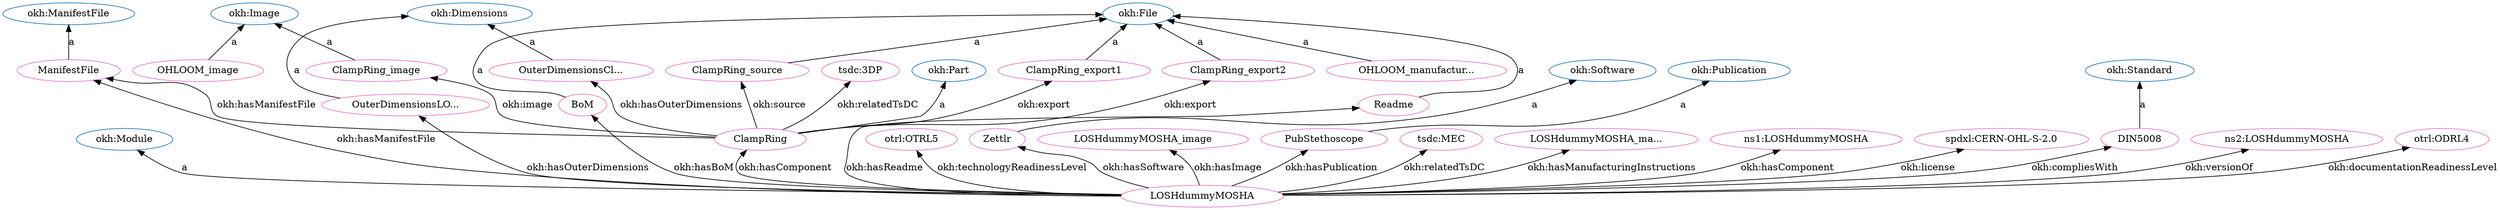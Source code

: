 digraph G {
  rankdir=BT
  node[height=.3]
"https://w3id.org/oseg/ont/okh#Module" [fillcolor="#1f77b4" color="#1f77b4" label="okh:Module"]
"https://w3id.org/oseg/ont/okh#ManifestFile" [fillcolor="#1f77b4" color="#1f77b4" label="okh:ManifestFile"]
"https://w3id.org/oseg/ont/okh#File" [fillcolor="#1f77b4" color="#1f77b4" label="okh:File"]
"https://w3id.org/oseg/ont/okh#Part" [fillcolor="#1f77b4" color="#1f77b4" label="okh:Part"]
"https://w3id.org/oseg/ont/okh#Image" [fillcolor="#1f77b4" color="#1f77b4" label="okh:Image"]
"https://w3id.org/oseg/ont/okh#Software" [fillcolor="#1f77b4" color="#1f77b4" label="okh:Software"]
"https://w3id.org/oseg/ont/okh#Publication" [fillcolor="#1f77b4" color="#1f77b4" label="okh:Publication"]
"https://w3id.org/oseg/ont/okh#Standard" [fillcolor="#1f77b4" color="#1f77b4" label="okh:Standard"]
"https://w3id.org/oseg/ont/okh#Dimensions" [fillcolor="#1f77b4" color="#1f77b4" label="okh:Dimensions"]
"https://github.com/iop-alliance/OpenKnowHow/raw/master/res/sample_data/okh-sample-LOSH-Dummy-A.ttl#ClampRing" [fillcolor="#e377c2" color="#e377c2" label="ClampRing"]
"https://github.com/iop-alliance/OpenKnowHow/raw/master/res/sample_data/okh-sample-LOSH-Dummy-A.ttl#ClampRing_image" [fillcolor="#e377c2" color="#e377c2" label="ClampRing_image"]
"https://github.com/iop-alliance/OpenKnowHow/raw/master/res/sample_data/okh-sample-LOSH-Dummy-A.ttl#OuterDimensionsClampRing" [fillcolor="#e377c2" color="#e377c2" label="OuterDimensionsCl..."]
"https://w3id.org/oseg/ont/otrl#OTRL5" [fillcolor="#e377c2" color="#e377c2" label="otrl:OTRL5"]
"https://github.com/iop-alliance/OpenKnowHow/raw/master/res/sample_data/okh-sample-LOSH-Dummy-A.ttl#Zettlr" [fillcolor="#e377c2" color="#e377c2" label="Zettlr"]
"https://github.com/iop-alliance/OpenKnowHow/raw/master/res/sample_data/okh-sample-LOSH-Dummy-A.ttl#OHLOOM_manufacturingInstructions" [fillcolor="#e377c2" color="#e377c2" label="OHLOOM_manufactur..."]
"https://github.com/iop-alliance/OpenKnowHow/raw/master/res/sample_data/okh-sample-LOSH-Dummy-A.ttl#LOSHdummyMOSHA_image" [fillcolor="#e377c2" color="#e377c2" label="LOSHdummyMOSHA_image"]
"https://github.com/iop-alliance/OpenKnowHow/raw/master/res/sample_data/okh-sample-LOSH-Dummy-A.ttl#BoM" [fillcolor="#e377c2" color="#e377c2" label="BoM"]
"https://github.com/iop-alliance/OpenKnowHow/raw/master/res/sample_data/okh-sample-LOSH-Dummy-A.ttl#PubStethoscope" [fillcolor="#e377c2" color="#e377c2" label="PubStethoscope"]
"https://w3id.org/oseg/ont/tsdc/core#MEC" [fillcolor="#e377c2" color="#e377c2" label="tsdc:MEC"]
"https://w3id.org/oseg/ont/tsdc/core#3DP" [fillcolor="#e377c2" color="#e377c2" label="tsdc:3DP"]
"https://github.com/iop-alliance/OpenKnowHow/raw/master/res/sample_data/okh-sample-LOSH-Dummy-A.ttl#LOSHdummyMOSHA_manufacturingInstructions" [fillcolor="#e377c2" color="#e377c2" label="LOSHdummyMOSHA_ma..."]
"https://github.com/OPEN-NEXT/1.0.0/LOSH-dummy-MOSH-B#LOSHdummyMOSHA" [fillcolor="#e377c2" color="#e377c2" label="ns1:LOSHdummyMOSHA"]
"https://github.com/iop-alliance/OpenKnowHow/raw/master/res/sample_data/okh-sample-LOSH-Dummy-A.ttl#ClampRing_export1" [fillcolor="#e377c2" color="#e377c2" label="ClampRing_export1"]
"https://github.com/iop-alliance/OpenKnowHow/raw/master/res/sample_data/okh-sample-LOSH-Dummy-A.ttl#ClampRing_export2" [fillcolor="#e377c2" color="#e377c2" label="ClampRing_export2"]
"https://spdx.org/licenses/CERN-OHL-S-2.0" [fillcolor="#e377c2" color="#e377c2" label="spdxl:CERN-OHL-S-2.0"]
"https://github.com/iop-alliance/OpenKnowHow/raw/master/res/sample_data/okh-sample-LOSH-Dummy-A.ttl#Readme" [fillcolor="#e377c2" color="#e377c2" label="Readme"]
"https://github.com/iop-alliance/OpenKnowHow/raw/master/res/sample_data/okh-sample-LOSH-Dummy-A.ttl#OuterDimensionsLOSHdummyMOSHA" [fillcolor="#e377c2" color="#e377c2" label="OuterDimensionsLO..."]
"https://github.com/iop-alliance/OpenKnowHow/raw/master/res/sample_data/okh-sample-LOSH-Dummy-A.ttl#DIN5008" [fillcolor="#e377c2" color="#e377c2" label="DIN5008"]
"https://github.com/OPEN-NEXT/LOSH-dummy-MOSH-A#LOSHdummyMOSHA" [fillcolor="#e377c2" color="#e377c2" label="ns2:LOSHdummyMOSHA"]
"https://github.com/iop-alliance/OpenKnowHow/raw/master/res/sample_data/okh-sample-LOSH-Dummy-A.ttl#ClampRing_source" [fillcolor="#e377c2" color="#e377c2" label="ClampRing_source"]
"https://github.com/iop-alliance/OpenKnowHow/raw/master/res/sample_data/okh-sample-LOSH-Dummy-A.ttl#ManifestFile" [fillcolor="#e377c2" color="#e377c2" label="ManifestFile"]
"https://github.com/iop-alliance/OpenKnowHow/raw/master/res/sample_data/okh-sample-LOSH-Dummy-A.ttl#LOSHdummyMOSHA" [fillcolor="#e377c2" color="#e377c2" label="LOSHdummyMOSHA"]
"https://w3id.org/oseg/ont/otrl#ODRL4" [fillcolor="#e377c2" color="#e377c2" label="otrl:ODRL4"]
"https://github.com/iop-alliance/OpenKnowHow/raw/master/res/sample_data/okh-sample-LOSH-Dummy-A.ttl#OHLOOM_image" [fillcolor="#e377c2" color="#e377c2" label="OHLOOM_image"]
  "https://github.com/iop-alliance/OpenKnowHow/raw/master/res/sample_data/okh-sample-LOSH-Dummy-A.ttl#ClampRing" -> "https://w3id.org/oseg/ont/okh#Part" [label="a"]
  "https://github.com/iop-alliance/OpenKnowHow/raw/master/res/sample_data/okh-sample-LOSH-Dummy-A.ttl#ClampRing_image" -> "https://w3id.org/oseg/ont/okh#Image" [label="a"]
  "https://github.com/iop-alliance/OpenKnowHow/raw/master/res/sample_data/okh-sample-LOSH-Dummy-A.ttl#LOSHdummyMOSHA" -> "https://github.com/iop-alliance/OpenKnowHow/raw/master/res/sample_data/okh-sample-LOSH-Dummy-A.ttl#LOSHdummyMOSHA_image" [label="okh:hasImage"]
  "https://github.com/iop-alliance/OpenKnowHow/raw/master/res/sample_data/okh-sample-LOSH-Dummy-A.ttl#BoM" -> "https://w3id.org/oseg/ont/okh#File" [label="a"]
  "https://github.com/iop-alliance/OpenKnowHow/raw/master/res/sample_data/okh-sample-LOSH-Dummy-A.ttl#LOSHdummyMOSHA" -> "https://w3id.org/oseg/ont/tsdc/core#MEC" [label="okh:relatedTsDC"]
  "https://github.com/iop-alliance/OpenKnowHow/raw/master/res/sample_data/okh-sample-LOSH-Dummy-A.ttl#ClampRing" -> "https://github.com/iop-alliance/OpenKnowHow/raw/master/res/sample_data/okh-sample-LOSH-Dummy-A.ttl#ClampRing_image" [label="okh:image"]
  "https://github.com/iop-alliance/OpenKnowHow/raw/master/res/sample_data/okh-sample-LOSH-Dummy-A.ttl#ClampRing" -> "https://w3id.org/oseg/ont/tsdc/core#3DP" [label="okh:relatedTsDC"]
  "https://github.com/iop-alliance/OpenKnowHow/raw/master/res/sample_data/okh-sample-LOSH-Dummy-A.ttl#LOSHdummyMOSHA" -> "https://github.com/OPEN-NEXT/1.0.0/LOSH-dummy-MOSH-B#LOSHdummyMOSHA" [label="okh:hasComponent"]
  "https://github.com/iop-alliance/OpenKnowHow/raw/master/res/sample_data/okh-sample-LOSH-Dummy-A.ttl#ClampRing" -> "https://github.com/iop-alliance/OpenKnowHow/raw/master/res/sample_data/okh-sample-LOSH-Dummy-A.ttl#ClampRing_export1" [label="okh:export"]
  "https://github.com/iop-alliance/OpenKnowHow/raw/master/res/sample_data/okh-sample-LOSH-Dummy-A.ttl#ClampRing" -> "https://github.com/iop-alliance/OpenKnowHow/raw/master/res/sample_data/okh-sample-LOSH-Dummy-A.ttl#ClampRing_export2" [label="okh:export"]
  "https://github.com/iop-alliance/OpenKnowHow/raw/master/res/sample_data/okh-sample-LOSH-Dummy-A.ttl#PubStethoscope" -> "https://w3id.org/oseg/ont/okh#Publication" [label="a"]
  "https://github.com/iop-alliance/OpenKnowHow/raw/master/res/sample_data/okh-sample-LOSH-Dummy-A.ttl#LOSHdummyMOSHA" -> "https://spdx.org/licenses/CERN-OHL-S-2.0" [label="okh:license"]
  "https://github.com/iop-alliance/OpenKnowHow/raw/master/res/sample_data/okh-sample-LOSH-Dummy-A.ttl#LOSHdummyMOSHA" -> "https://github.com/iop-alliance/OpenKnowHow/raw/master/res/sample_data/okh-sample-LOSH-Dummy-A.ttl#ClampRing" [label="okh:hasComponent"]
  "https://github.com/iop-alliance/OpenKnowHow/raw/master/res/sample_data/okh-sample-LOSH-Dummy-A.ttl#OuterDimensionsLOSHdummyMOSHA" -> "https://w3id.org/oseg/ont/okh#Dimensions" [label="a"]
  "https://github.com/iop-alliance/OpenKnowHow/raw/master/res/sample_data/okh-sample-LOSH-Dummy-A.ttl#LOSHdummyMOSHA" -> "https://github.com/OPEN-NEXT/LOSH-dummy-MOSH-A#LOSHdummyMOSHA" [label="okh:versionOf"]
  "https://github.com/iop-alliance/OpenKnowHow/raw/master/res/sample_data/okh-sample-LOSH-Dummy-A.ttl#LOSHdummyMOSHA" -> "https://github.com/iop-alliance/OpenKnowHow/raw/master/res/sample_data/okh-sample-LOSH-Dummy-A.ttl#ManifestFile" [label="okh:hasManifestFile"]
  "https://github.com/iop-alliance/OpenKnowHow/raw/master/res/sample_data/okh-sample-LOSH-Dummy-A.ttl#ClampRing_export1" -> "https://w3id.org/oseg/ont/okh#File" [label="a"]
  "https://github.com/iop-alliance/OpenKnowHow/raw/master/res/sample_data/okh-sample-LOSH-Dummy-A.ttl#LOSHdummyMOSHA" -> "https://github.com/iop-alliance/OpenKnowHow/raw/master/res/sample_data/okh-sample-LOSH-Dummy-A.ttl#Readme" [label="okh:hasReadme"]
  "https://github.com/iop-alliance/OpenKnowHow/raw/master/res/sample_data/okh-sample-LOSH-Dummy-A.ttl#LOSHdummyMOSHA" -> "https://github.com/iop-alliance/OpenKnowHow/raw/master/res/sample_data/okh-sample-LOSH-Dummy-A.ttl#OuterDimensionsLOSHdummyMOSHA" [label="okh:hasOuterDimensions"]
  "https://github.com/iop-alliance/OpenKnowHow/raw/master/res/sample_data/okh-sample-LOSH-Dummy-A.ttl#ClampRing_export2" -> "https://w3id.org/oseg/ont/okh#File" [label="a"]
  "https://github.com/iop-alliance/OpenKnowHow/raw/master/res/sample_data/okh-sample-LOSH-Dummy-A.ttl#LOSHdummyMOSHA" -> "https://github.com/iop-alliance/OpenKnowHow/raw/master/res/sample_data/okh-sample-LOSH-Dummy-A.ttl#DIN5008" [label="okh:compliesWith"]
  "https://github.com/iop-alliance/OpenKnowHow/raw/master/res/sample_data/okh-sample-LOSH-Dummy-A.ttl#LOSHdummyMOSHA" -> "https://github.com/iop-alliance/OpenKnowHow/raw/master/res/sample_data/okh-sample-LOSH-Dummy-A.ttl#BoM" [label="okh:hasBoM"]
  "https://github.com/iop-alliance/OpenKnowHow/raw/master/res/sample_data/okh-sample-LOSH-Dummy-A.ttl#ClampRing" -> "https://github.com/iop-alliance/OpenKnowHow/raw/master/res/sample_data/okh-sample-LOSH-Dummy-A.ttl#ManifestFile" [label="okh:hasManifestFile"]
  "https://github.com/iop-alliance/OpenKnowHow/raw/master/res/sample_data/okh-sample-LOSH-Dummy-A.ttl#ManifestFile" -> "https://w3id.org/oseg/ont/okh#ManifestFile" [label="a"]
  "https://github.com/iop-alliance/OpenKnowHow/raw/master/res/sample_data/okh-sample-LOSH-Dummy-A.ttl#OuterDimensionsClampRing" -> "https://w3id.org/oseg/ont/okh#Dimensions" [label="a"]
  "https://github.com/iop-alliance/OpenKnowHow/raw/master/res/sample_data/okh-sample-LOSH-Dummy-A.ttl#LOSHdummyMOSHA" -> "https://w3id.org/oseg/ont/otrl#OTRL5" [label="okh:technologyReadinessLevel"]
  "https://github.com/iop-alliance/OpenKnowHow/raw/master/res/sample_data/okh-sample-LOSH-Dummy-A.ttl#LOSHdummyMOSHA" -> "https://github.com/iop-alliance/OpenKnowHow/raw/master/res/sample_data/okh-sample-LOSH-Dummy-A.ttl#Zettlr" [label="okh:hasSoftware"]
  "https://github.com/iop-alliance/OpenKnowHow/raw/master/res/sample_data/okh-sample-LOSH-Dummy-A.ttl#OHLOOM_manufacturingInstructions" -> "https://w3id.org/oseg/ont/okh#File" [label="a"]
  "https://github.com/iop-alliance/OpenKnowHow/raw/master/res/sample_data/okh-sample-LOSH-Dummy-A.ttl#LOSHdummyMOSHA" -> "https://github.com/iop-alliance/OpenKnowHow/raw/master/res/sample_data/okh-sample-LOSH-Dummy-A.ttl#PubStethoscope" [label="okh:hasPublication"]
  "https://github.com/iop-alliance/OpenKnowHow/raw/master/res/sample_data/okh-sample-LOSH-Dummy-A.ttl#LOSHdummyMOSHA" -> "https://github.com/iop-alliance/OpenKnowHow/raw/master/res/sample_data/okh-sample-LOSH-Dummy-A.ttl#LOSHdummyMOSHA_manufacturingInstructions" [label="okh:hasManufacturingInstructions"]
  "https://github.com/iop-alliance/OpenKnowHow/raw/master/res/sample_data/okh-sample-LOSH-Dummy-A.ttl#Readme" -> "https://w3id.org/oseg/ont/okh#File" [label="a"]
  "https://github.com/iop-alliance/OpenKnowHow/raw/master/res/sample_data/okh-sample-LOSH-Dummy-A.ttl#Zettlr" -> "https://w3id.org/oseg/ont/okh#Software" [label="a"]
  "https://github.com/iop-alliance/OpenKnowHow/raw/master/res/sample_data/okh-sample-LOSH-Dummy-A.ttl#DIN5008" -> "https://w3id.org/oseg/ont/okh#Standard" [label="a"]
  "https://github.com/iop-alliance/OpenKnowHow/raw/master/res/sample_data/okh-sample-LOSH-Dummy-A.ttl#ClampRing" -> "https://github.com/iop-alliance/OpenKnowHow/raw/master/res/sample_data/okh-sample-LOSH-Dummy-A.ttl#OuterDimensionsClampRing" [label="okh:hasOuterDimensions"]
  "https://github.com/iop-alliance/OpenKnowHow/raw/master/res/sample_data/okh-sample-LOSH-Dummy-A.ttl#ClampRing_source" -> "https://w3id.org/oseg/ont/okh#File" [label="a"]
  "https://github.com/iop-alliance/OpenKnowHow/raw/master/res/sample_data/okh-sample-LOSH-Dummy-A.ttl#LOSHdummyMOSHA" -> "https://w3id.org/oseg/ont/okh#Module" [label="a"]
  "https://github.com/iop-alliance/OpenKnowHow/raw/master/res/sample_data/okh-sample-LOSH-Dummy-A.ttl#LOSHdummyMOSHA" -> "https://w3id.org/oseg/ont/otrl#ODRL4" [label="okh:documentationReadinessLevel"]
  "https://github.com/iop-alliance/OpenKnowHow/raw/master/res/sample_data/okh-sample-LOSH-Dummy-A.ttl#OHLOOM_image" -> "https://w3id.org/oseg/ont/okh#Image" [label="a"]
  "https://github.com/iop-alliance/OpenKnowHow/raw/master/res/sample_data/okh-sample-LOSH-Dummy-A.ttl#ClampRing" -> "https://github.com/iop-alliance/OpenKnowHow/raw/master/res/sample_data/okh-sample-LOSH-Dummy-A.ttl#ClampRing_source" [label="okh:source"]
}
